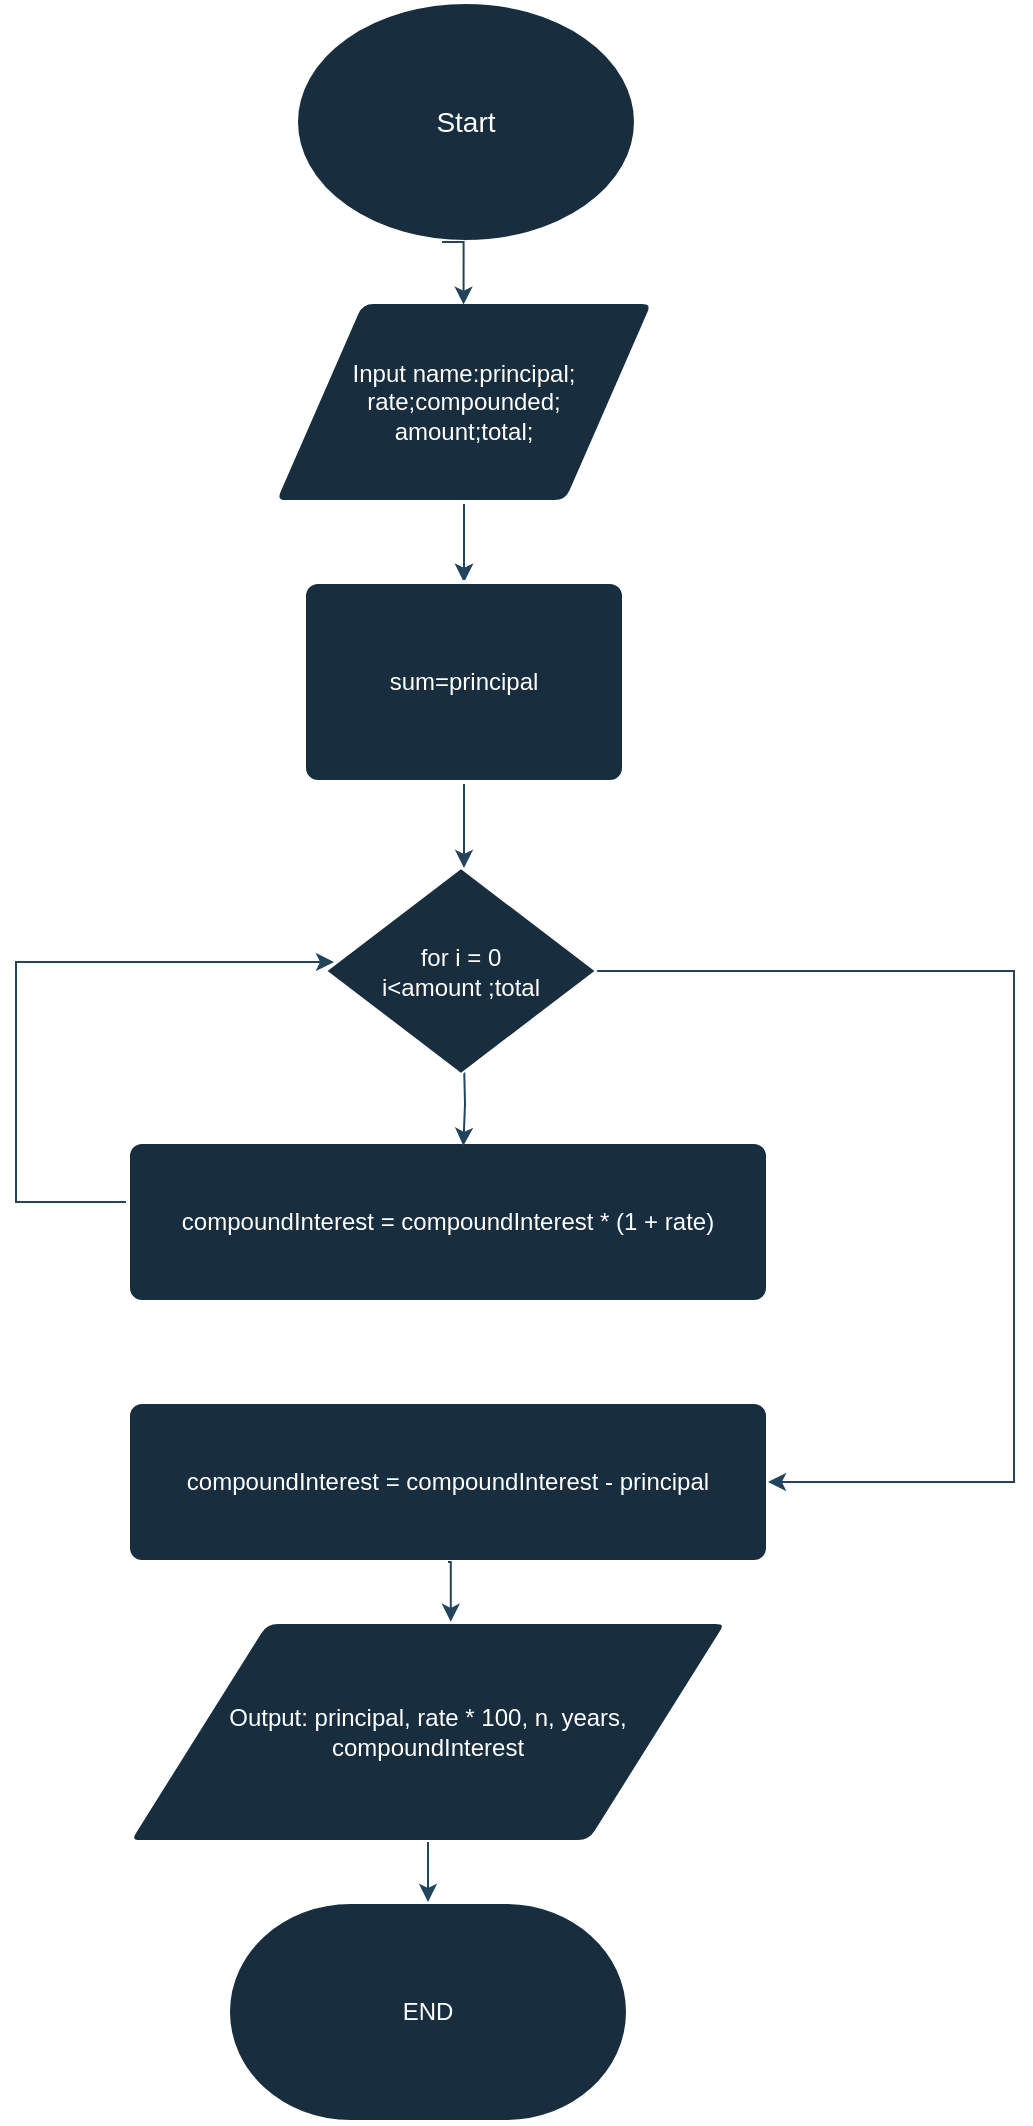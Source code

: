 <mxfile version="22.0.8" type="device">
  <diagram id="C5RBs43oDa-KdzZeNtuy" name="Page-1">
    <mxGraphModel dx="2580" dy="2275" grid="1" gridSize="10" guides="1" tooltips="1" connect="1" arrows="1" fold="1" page="1" pageScale="1" pageWidth="827" pageHeight="1169" background="#FFFFFF" math="0" shadow="0">
      <root>
        <mxCell id="WIyWlLk6GJQsqaUBKTNV-0" />
        <mxCell id="WIyWlLk6GJQsqaUBKTNV-1" parent="WIyWlLk6GJQsqaUBKTNV-0" />
        <mxCell id="PCExAKxXG4KabM8P7iOe-31" value="&lt;font style=&quot;font-size: 14px;&quot;&gt;Start&lt;/font&gt;" style="strokeWidth=2;html=1;shape=mxgraph.flowchart.start_1;whiteSpace=wrap;labelBackgroundColor=none;fillColor=#182E3E;strokeColor=#FFFFFF;fontColor=#FFFFFF;" parent="WIyWlLk6GJQsqaUBKTNV-1" vertex="1">
          <mxGeometry x="181" width="170" height="120" as="geometry" />
        </mxCell>
        <mxCell id="PCExAKxXG4KabM8P7iOe-41" style="edgeStyle=orthogonalEdgeStyle;rounded=0;orthogonalLoop=1;jettySize=auto;html=1;exitX=0.5;exitY=1;exitDx=0;exitDy=0;entryX=0.5;entryY=0;entryDx=0;entryDy=0;labelBackgroundColor=none;strokeColor=#23445D;fontColor=default;" parent="WIyWlLk6GJQsqaUBKTNV-1" source="PCExAKxXG4KabM8P7iOe-32" target="PCExAKxXG4KabM8P7iOe-34" edge="1">
          <mxGeometry relative="1" as="geometry" />
        </mxCell>
        <mxCell id="PCExAKxXG4KabM8P7iOe-43" value="" style="edgeStyle=orthogonalEdgeStyle;rounded=0;orthogonalLoop=1;jettySize=auto;html=1;labelBackgroundColor=none;strokeColor=#23445D;fontColor=default;" parent="WIyWlLk6GJQsqaUBKTNV-1" source="PCExAKxXG4KabM8P7iOe-32" target="PCExAKxXG4KabM8P7iOe-34" edge="1">
          <mxGeometry relative="1" as="geometry" />
        </mxCell>
        <mxCell id="PCExAKxXG4KabM8P7iOe-32" value="Input name:principal;&lt;br style=&quot;border-color: var(--border-color);&quot;&gt;rate;compounded;&lt;br style=&quot;border-color: var(--border-color);&quot;&gt;amount;total;" style="shape=parallelogram;html=1;strokeWidth=2;perimeter=parallelogramPerimeter;whiteSpace=wrap;rounded=1;arcSize=12;size=0.23;labelBackgroundColor=none;fillColor=#182E3E;strokeColor=#FFFFFF;fontColor=#FFFFFF;" parent="WIyWlLk6GJQsqaUBKTNV-1" vertex="1">
          <mxGeometry x="170" y="150" width="190" height="100" as="geometry" />
        </mxCell>
        <mxCell id="PCExAKxXG4KabM8P7iOe-44" style="edgeStyle=orthogonalEdgeStyle;rounded=0;orthogonalLoop=1;jettySize=auto;html=1;entryX=0.5;entryY=0;entryDx=0;entryDy=0;labelBackgroundColor=none;strokeColor=#23445D;fontColor=default;" parent="WIyWlLk6GJQsqaUBKTNV-1" edge="1">
          <mxGeometry relative="1" as="geometry">
            <mxPoint x="265" y="373" as="sourcePoint" />
            <mxPoint x="265" y="433" as="targetPoint" />
          </mxGeometry>
        </mxCell>
        <mxCell id="PCExAKxXG4KabM8P7iOe-34" value="sum=principal" style="rounded=1;whiteSpace=wrap;html=1;absoluteArcSize=1;arcSize=14;strokeWidth=2;labelBackgroundColor=none;fillColor=#182E3E;strokeColor=#FFFFFF;fontColor=#FFFFFF;" parent="WIyWlLk6GJQsqaUBKTNV-1" vertex="1">
          <mxGeometry x="185" y="290" width="160" height="100" as="geometry" />
        </mxCell>
        <mxCell id="PCExAKxXG4KabM8P7iOe-48" style="edgeStyle=orthogonalEdgeStyle;rounded=0;orthogonalLoop=1;jettySize=auto;html=1;labelBackgroundColor=none;strokeColor=#23445D;fontColor=default;" parent="WIyWlLk6GJQsqaUBKTNV-1" edge="1">
          <mxGeometry relative="1" as="geometry">
            <Array as="points">
              <mxPoint x="41" y="600" />
              <mxPoint x="41" y="480" />
            </Array>
            <mxPoint x="98" y="600" as="sourcePoint" />
            <mxPoint x="200" y="480" as="targetPoint" />
          </mxGeometry>
        </mxCell>
        <mxCell id="PCExAKxXG4KabM8P7iOe-39" value="compoundInterest = compoundInterest * (1 + rate)" style="rounded=1;whiteSpace=wrap;html=1;absoluteArcSize=1;arcSize=14;strokeWidth=2;labelBackgroundColor=none;fillColor=#182E3E;strokeColor=#FFFFFF;fontColor=#FFFFFF;" parent="WIyWlLk6GJQsqaUBKTNV-1" vertex="1">
          <mxGeometry x="97" y="570" width="320" height="80" as="geometry" />
        </mxCell>
        <mxCell id="PCExAKxXG4KabM8P7iOe-42" style="edgeStyle=orthogonalEdgeStyle;rounded=0;orthogonalLoop=1;jettySize=auto;html=1;exitX=0.5;exitY=1;exitDx=0;exitDy=0;exitPerimeter=0;entryX=0.562;entryY=0.013;entryDx=0;entryDy=0;entryPerimeter=0;labelBackgroundColor=none;strokeColor=#23445D;fontColor=default;" parent="WIyWlLk6GJQsqaUBKTNV-1" edge="1">
          <mxGeometry relative="1" as="geometry">
            <mxPoint x="254" y="120.0" as="sourcePoint" />
            <mxPoint x="264.78" y="151.3" as="targetPoint" />
          </mxGeometry>
        </mxCell>
        <mxCell id="PCExAKxXG4KabM8P7iOe-45" style="edgeStyle=orthogonalEdgeStyle;rounded=0;orthogonalLoop=1;jettySize=auto;html=1;entryX=0.524;entryY=0.024;entryDx=0;entryDy=0;entryPerimeter=0;labelBackgroundColor=none;strokeColor=#23445D;fontColor=default;" parent="WIyWlLk6GJQsqaUBKTNV-1" target="PCExAKxXG4KabM8P7iOe-39" edge="1">
          <mxGeometry relative="1" as="geometry">
            <mxPoint x="265" y="530" as="sourcePoint" />
          </mxGeometry>
        </mxCell>
        <mxCell id="PCExAKxXG4KabM8P7iOe-51" value="compoundInterest = compoundInterest - principal" style="rounded=1;whiteSpace=wrap;html=1;absoluteArcSize=1;arcSize=14;strokeWidth=2;labelBackgroundColor=none;fillColor=#182E3E;strokeColor=#FFFFFF;fontColor=#FFFFFF;" parent="WIyWlLk6GJQsqaUBKTNV-1" vertex="1">
          <mxGeometry x="97" y="700" width="320" height="80" as="geometry" />
        </mxCell>
        <mxCell id="PCExAKxXG4KabM8P7iOe-61" value="Output:&amp;nbsp;principal, rate * 100, n, years, compoundInterest" style="shape=parallelogram;html=1;strokeWidth=2;perimeter=parallelogramPerimeter;whiteSpace=wrap;rounded=1;arcSize=12;size=0.23;labelBackgroundColor=none;fillColor=#182E3E;strokeColor=#FFFFFF;fontColor=#FFFFFF;" parent="WIyWlLk6GJQsqaUBKTNV-1" vertex="1">
          <mxGeometry x="97" y="810" width="300" height="110" as="geometry" />
        </mxCell>
        <mxCell id="PCExAKxXG4KabM8P7iOe-64" style="edgeStyle=orthogonalEdgeStyle;rounded=0;orthogonalLoop=1;jettySize=auto;html=1;exitX=0.5;exitY=1;exitDx=0;exitDy=0;entryX=0.538;entryY=-0.001;entryDx=0;entryDy=0;entryPerimeter=0;labelBackgroundColor=none;strokeColor=#23445D;fontColor=default;" parent="WIyWlLk6GJQsqaUBKTNV-1" source="PCExAKxXG4KabM8P7iOe-51" target="PCExAKxXG4KabM8P7iOe-61" edge="1">
          <mxGeometry relative="1" as="geometry" />
        </mxCell>
        <mxCell id="PCExAKxXG4KabM8P7iOe-65" value="END" style="strokeWidth=2;html=1;shape=mxgraph.flowchart.terminator;whiteSpace=wrap;labelBackgroundColor=none;fillColor=#182E3E;strokeColor=#FFFFFF;fontColor=#FFFFFF;" parent="WIyWlLk6GJQsqaUBKTNV-1" vertex="1">
          <mxGeometry x="147" y="950" width="200" height="110" as="geometry" />
        </mxCell>
        <mxCell id="PCExAKxXG4KabM8P7iOe-66" style="edgeStyle=orthogonalEdgeStyle;rounded=0;orthogonalLoop=1;jettySize=auto;html=1;exitX=0.5;exitY=1;exitDx=0;exitDy=0;entryX=0.5;entryY=0;entryDx=0;entryDy=0;entryPerimeter=0;labelBackgroundColor=none;strokeColor=#23445D;fontColor=default;" parent="WIyWlLk6GJQsqaUBKTNV-1" source="PCExAKxXG4KabM8P7iOe-61" target="PCExAKxXG4KabM8P7iOe-65" edge="1">
          <mxGeometry relative="1" as="geometry" />
        </mxCell>
        <mxCell id="LHb2OJS0g61zSv4YBymZ-5" style="edgeStyle=orthogonalEdgeStyle;rounded=0;orthogonalLoop=1;jettySize=auto;html=1;exitX=1;exitY=0.5;exitDx=0;exitDy=0;entryX=1;entryY=0.5;entryDx=0;entryDy=0;labelBackgroundColor=none;strokeColor=#23445D;fontColor=default;" edge="1" parent="WIyWlLk6GJQsqaUBKTNV-1" source="LHb2OJS0g61zSv4YBymZ-0" target="PCExAKxXG4KabM8P7iOe-51">
          <mxGeometry relative="1" as="geometry">
            <Array as="points">
              <mxPoint x="540" y="485" />
              <mxPoint x="540" y="740" />
            </Array>
          </mxGeometry>
        </mxCell>
        <mxCell id="LHb2OJS0g61zSv4YBymZ-0" value="for i = 0&lt;br style=&quot;border-color: var(--border-color);&quot;&gt;&lt;span style=&quot;border-color: var(--border-color);&quot;&gt;i&amp;lt;amount ;total&lt;/span&gt;" style="rhombus;whiteSpace=wrap;html=1;labelBackgroundColor=none;fillColor=#182E3E;strokeColor=#FFFFFF;fontColor=#FFFFFF;" vertex="1" parent="WIyWlLk6GJQsqaUBKTNV-1">
          <mxGeometry x="196" y="433" width="135" height="103" as="geometry" />
        </mxCell>
      </root>
    </mxGraphModel>
  </diagram>
</mxfile>
